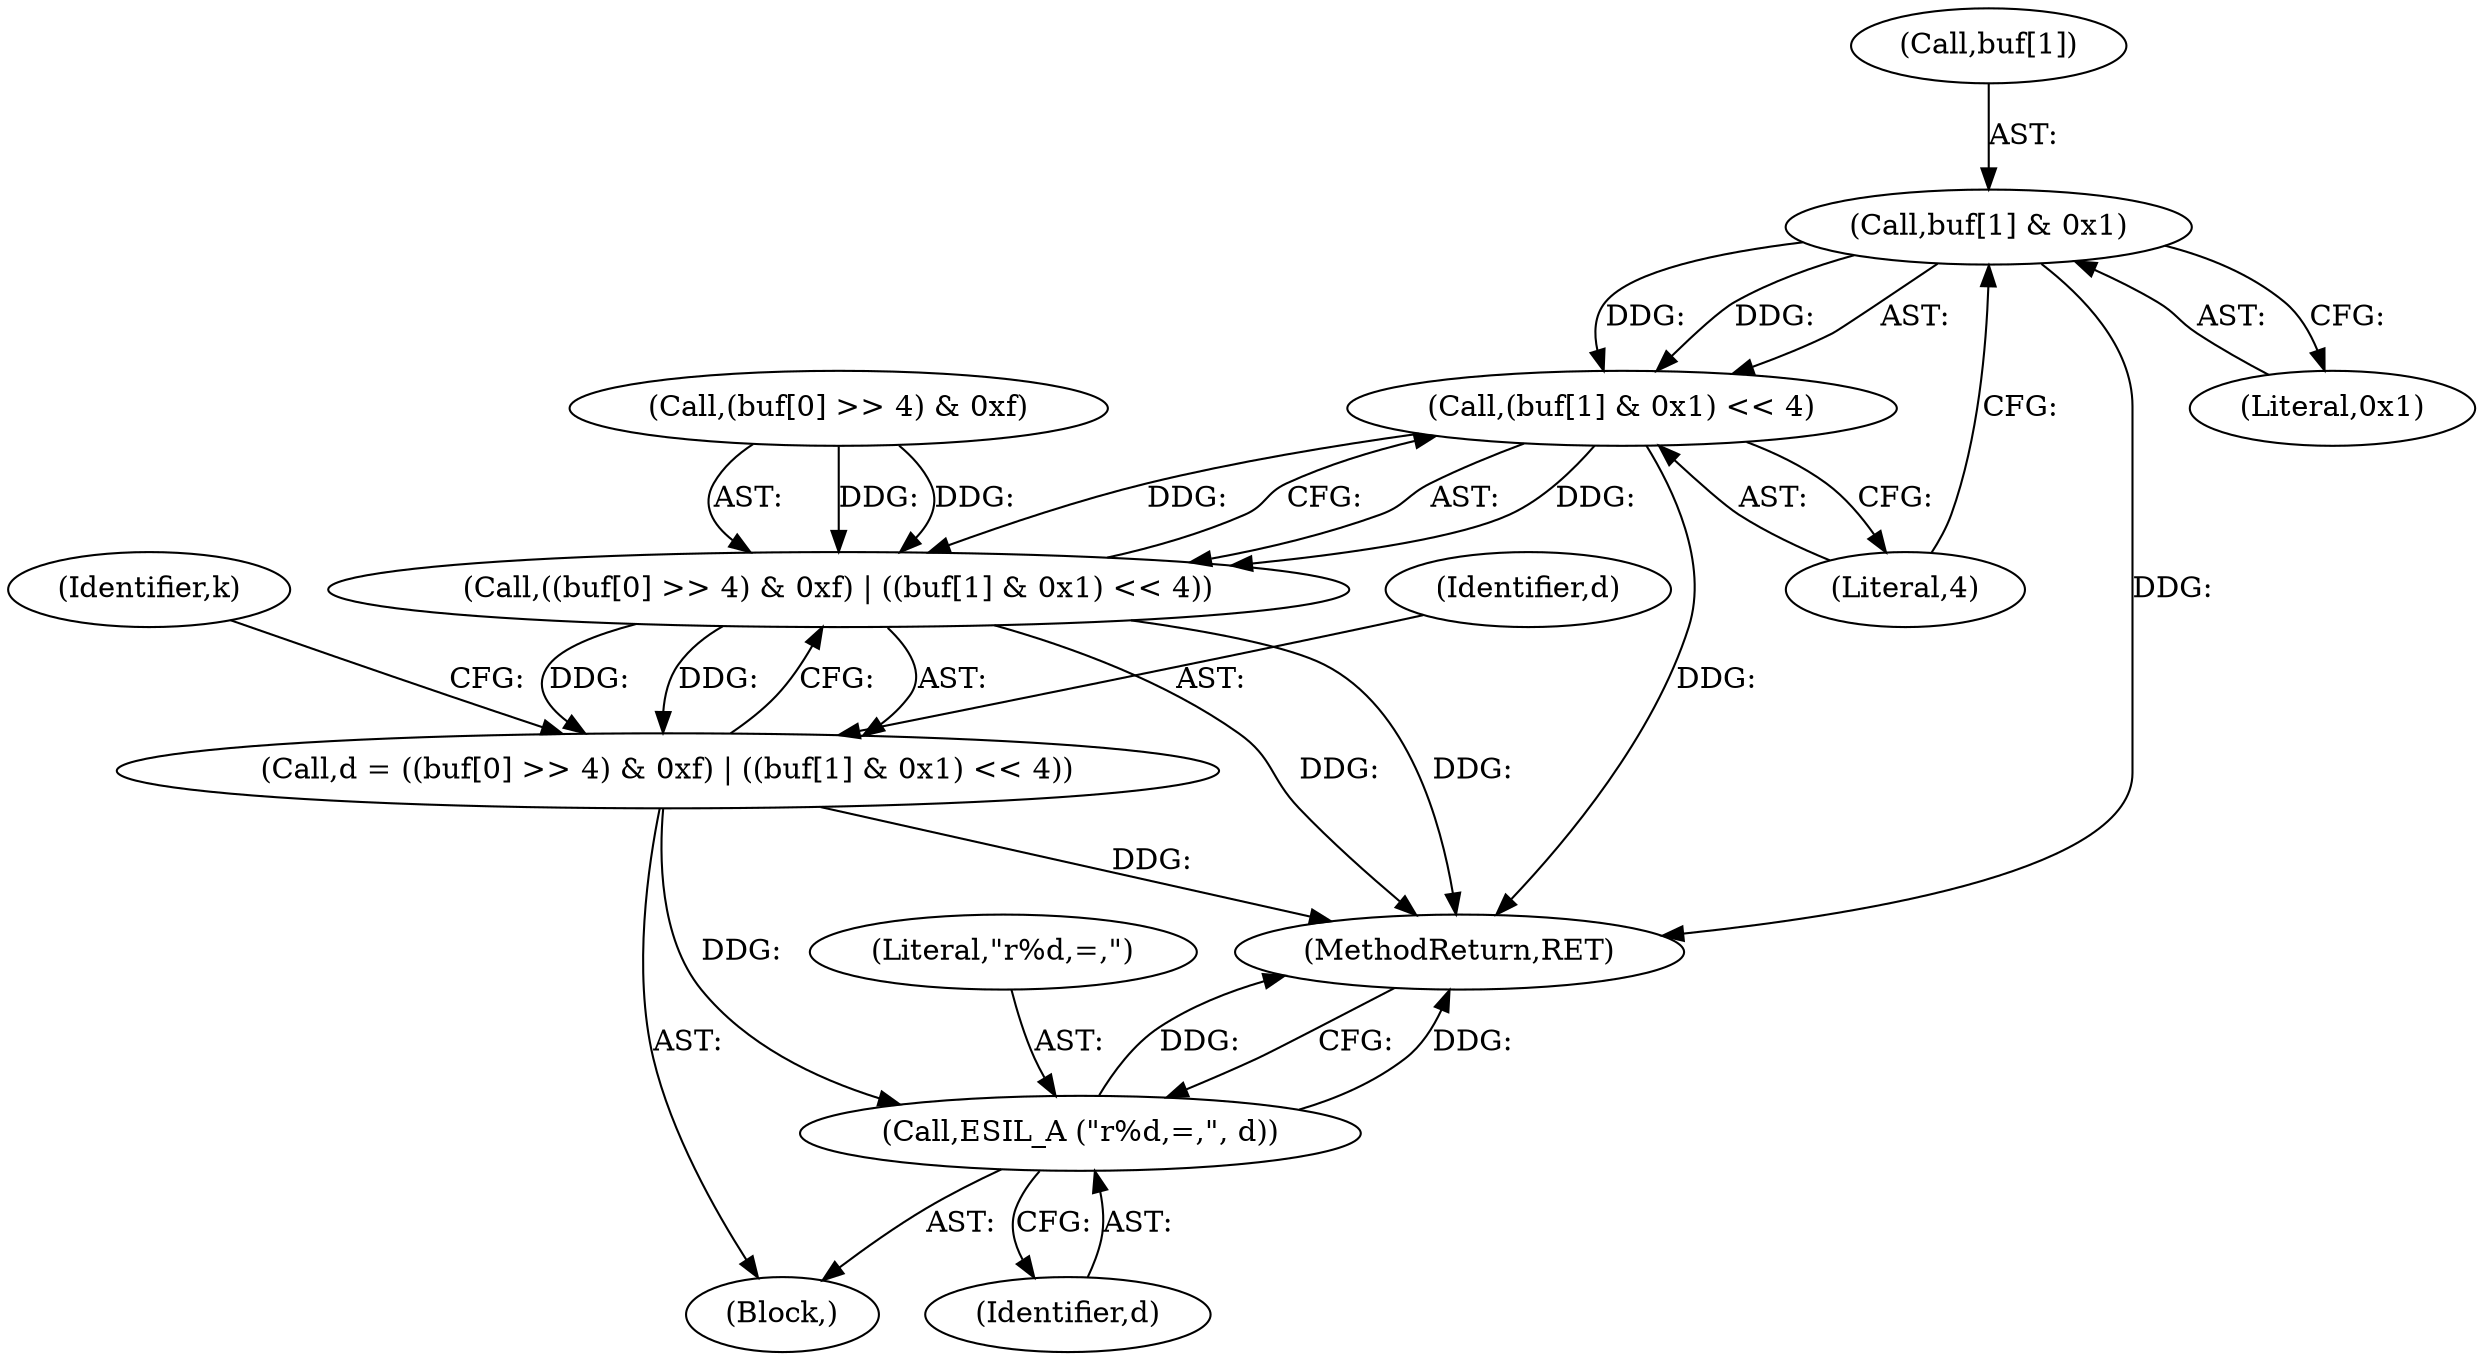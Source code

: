 digraph "0_radare2_041e53cab7ca33481ae45ecd65ad596976d78e68@array" {
"1000122" [label="(Call,buf[1] & 0x1)"];
"1000121" [label="(Call,(buf[1] & 0x1) << 4)"];
"1000113" [label="(Call,((buf[0] >> 4) & 0xf) | ((buf[1] & 0x1) << 4))"];
"1000111" [label="(Call,d = ((buf[0] >> 4) & 0xf) | ((buf[1] & 0x1) << 4))"];
"1000153" [label="(Call,ESIL_A (\"r%d,=,\", d))"];
"1000127" [label="(Literal,4)"];
"1000113" [label="(Call,((buf[0] >> 4) & 0xf) | ((buf[1] & 0x1) << 4))"];
"1000111" [label="(Call,d = ((buf[0] >> 4) & 0xf) | ((buf[1] & 0x1) << 4))"];
"1000121" [label="(Call,(buf[1] & 0x1) << 4)"];
"1000154" [label="(Literal,\"r%d,=,\")"];
"1000126" [label="(Literal,0x1)"];
"1000112" [label="(Identifier,d)"];
"1000103" [label="(Block,)"];
"1000153" [label="(Call,ESIL_A (\"r%d,=,\", d))"];
"1000156" [label="(MethodReturn,RET)"];
"1000123" [label="(Call,buf[1])"];
"1000114" [label="(Call,(buf[0] >> 4) & 0xf)"];
"1000155" [label="(Identifier,d)"];
"1000122" [label="(Call,buf[1] & 0x1)"];
"1000130" [label="(Identifier,k)"];
"1000122" -> "1000121"  [label="AST: "];
"1000122" -> "1000126"  [label="CFG: "];
"1000123" -> "1000122"  [label="AST: "];
"1000126" -> "1000122"  [label="AST: "];
"1000127" -> "1000122"  [label="CFG: "];
"1000122" -> "1000156"  [label="DDG: "];
"1000122" -> "1000121"  [label="DDG: "];
"1000122" -> "1000121"  [label="DDG: "];
"1000121" -> "1000113"  [label="AST: "];
"1000121" -> "1000127"  [label="CFG: "];
"1000127" -> "1000121"  [label="AST: "];
"1000113" -> "1000121"  [label="CFG: "];
"1000121" -> "1000156"  [label="DDG: "];
"1000121" -> "1000113"  [label="DDG: "];
"1000121" -> "1000113"  [label="DDG: "];
"1000113" -> "1000111"  [label="AST: "];
"1000114" -> "1000113"  [label="AST: "];
"1000111" -> "1000113"  [label="CFG: "];
"1000113" -> "1000156"  [label="DDG: "];
"1000113" -> "1000156"  [label="DDG: "];
"1000113" -> "1000111"  [label="DDG: "];
"1000113" -> "1000111"  [label="DDG: "];
"1000114" -> "1000113"  [label="DDG: "];
"1000114" -> "1000113"  [label="DDG: "];
"1000111" -> "1000103"  [label="AST: "];
"1000112" -> "1000111"  [label="AST: "];
"1000130" -> "1000111"  [label="CFG: "];
"1000111" -> "1000156"  [label="DDG: "];
"1000111" -> "1000153"  [label="DDG: "];
"1000153" -> "1000103"  [label="AST: "];
"1000153" -> "1000155"  [label="CFG: "];
"1000154" -> "1000153"  [label="AST: "];
"1000155" -> "1000153"  [label="AST: "];
"1000156" -> "1000153"  [label="CFG: "];
"1000153" -> "1000156"  [label="DDG: "];
"1000153" -> "1000156"  [label="DDG: "];
}
